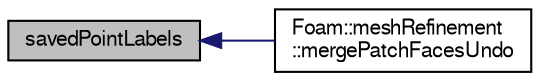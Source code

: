 digraph "savedPointLabels"
{
  bgcolor="transparent";
  edge [fontname="FreeSans",fontsize="10",labelfontname="FreeSans",labelfontsize="10"];
  node [fontname="FreeSans",fontsize="10",shape=record];
  rankdir="LR";
  Node1 [label="savedPointLabels",height=0.2,width=0.4,color="black", fillcolor="grey75", style="filled" fontcolor="black"];
  Node1 -> Node2 [dir="back",color="midnightblue",fontsize="10",style="solid",fontname="FreeSans"];
  Node2 [label="Foam::meshRefinement\l::mergePatchFacesUndo",height=0.2,width=0.4,color="black",URL="$a01428.html#a46abeca243f55035145fe45edc956bef",tooltip="Merge coplanar faces. preserveFaces is != -1 for faces. "];
}
